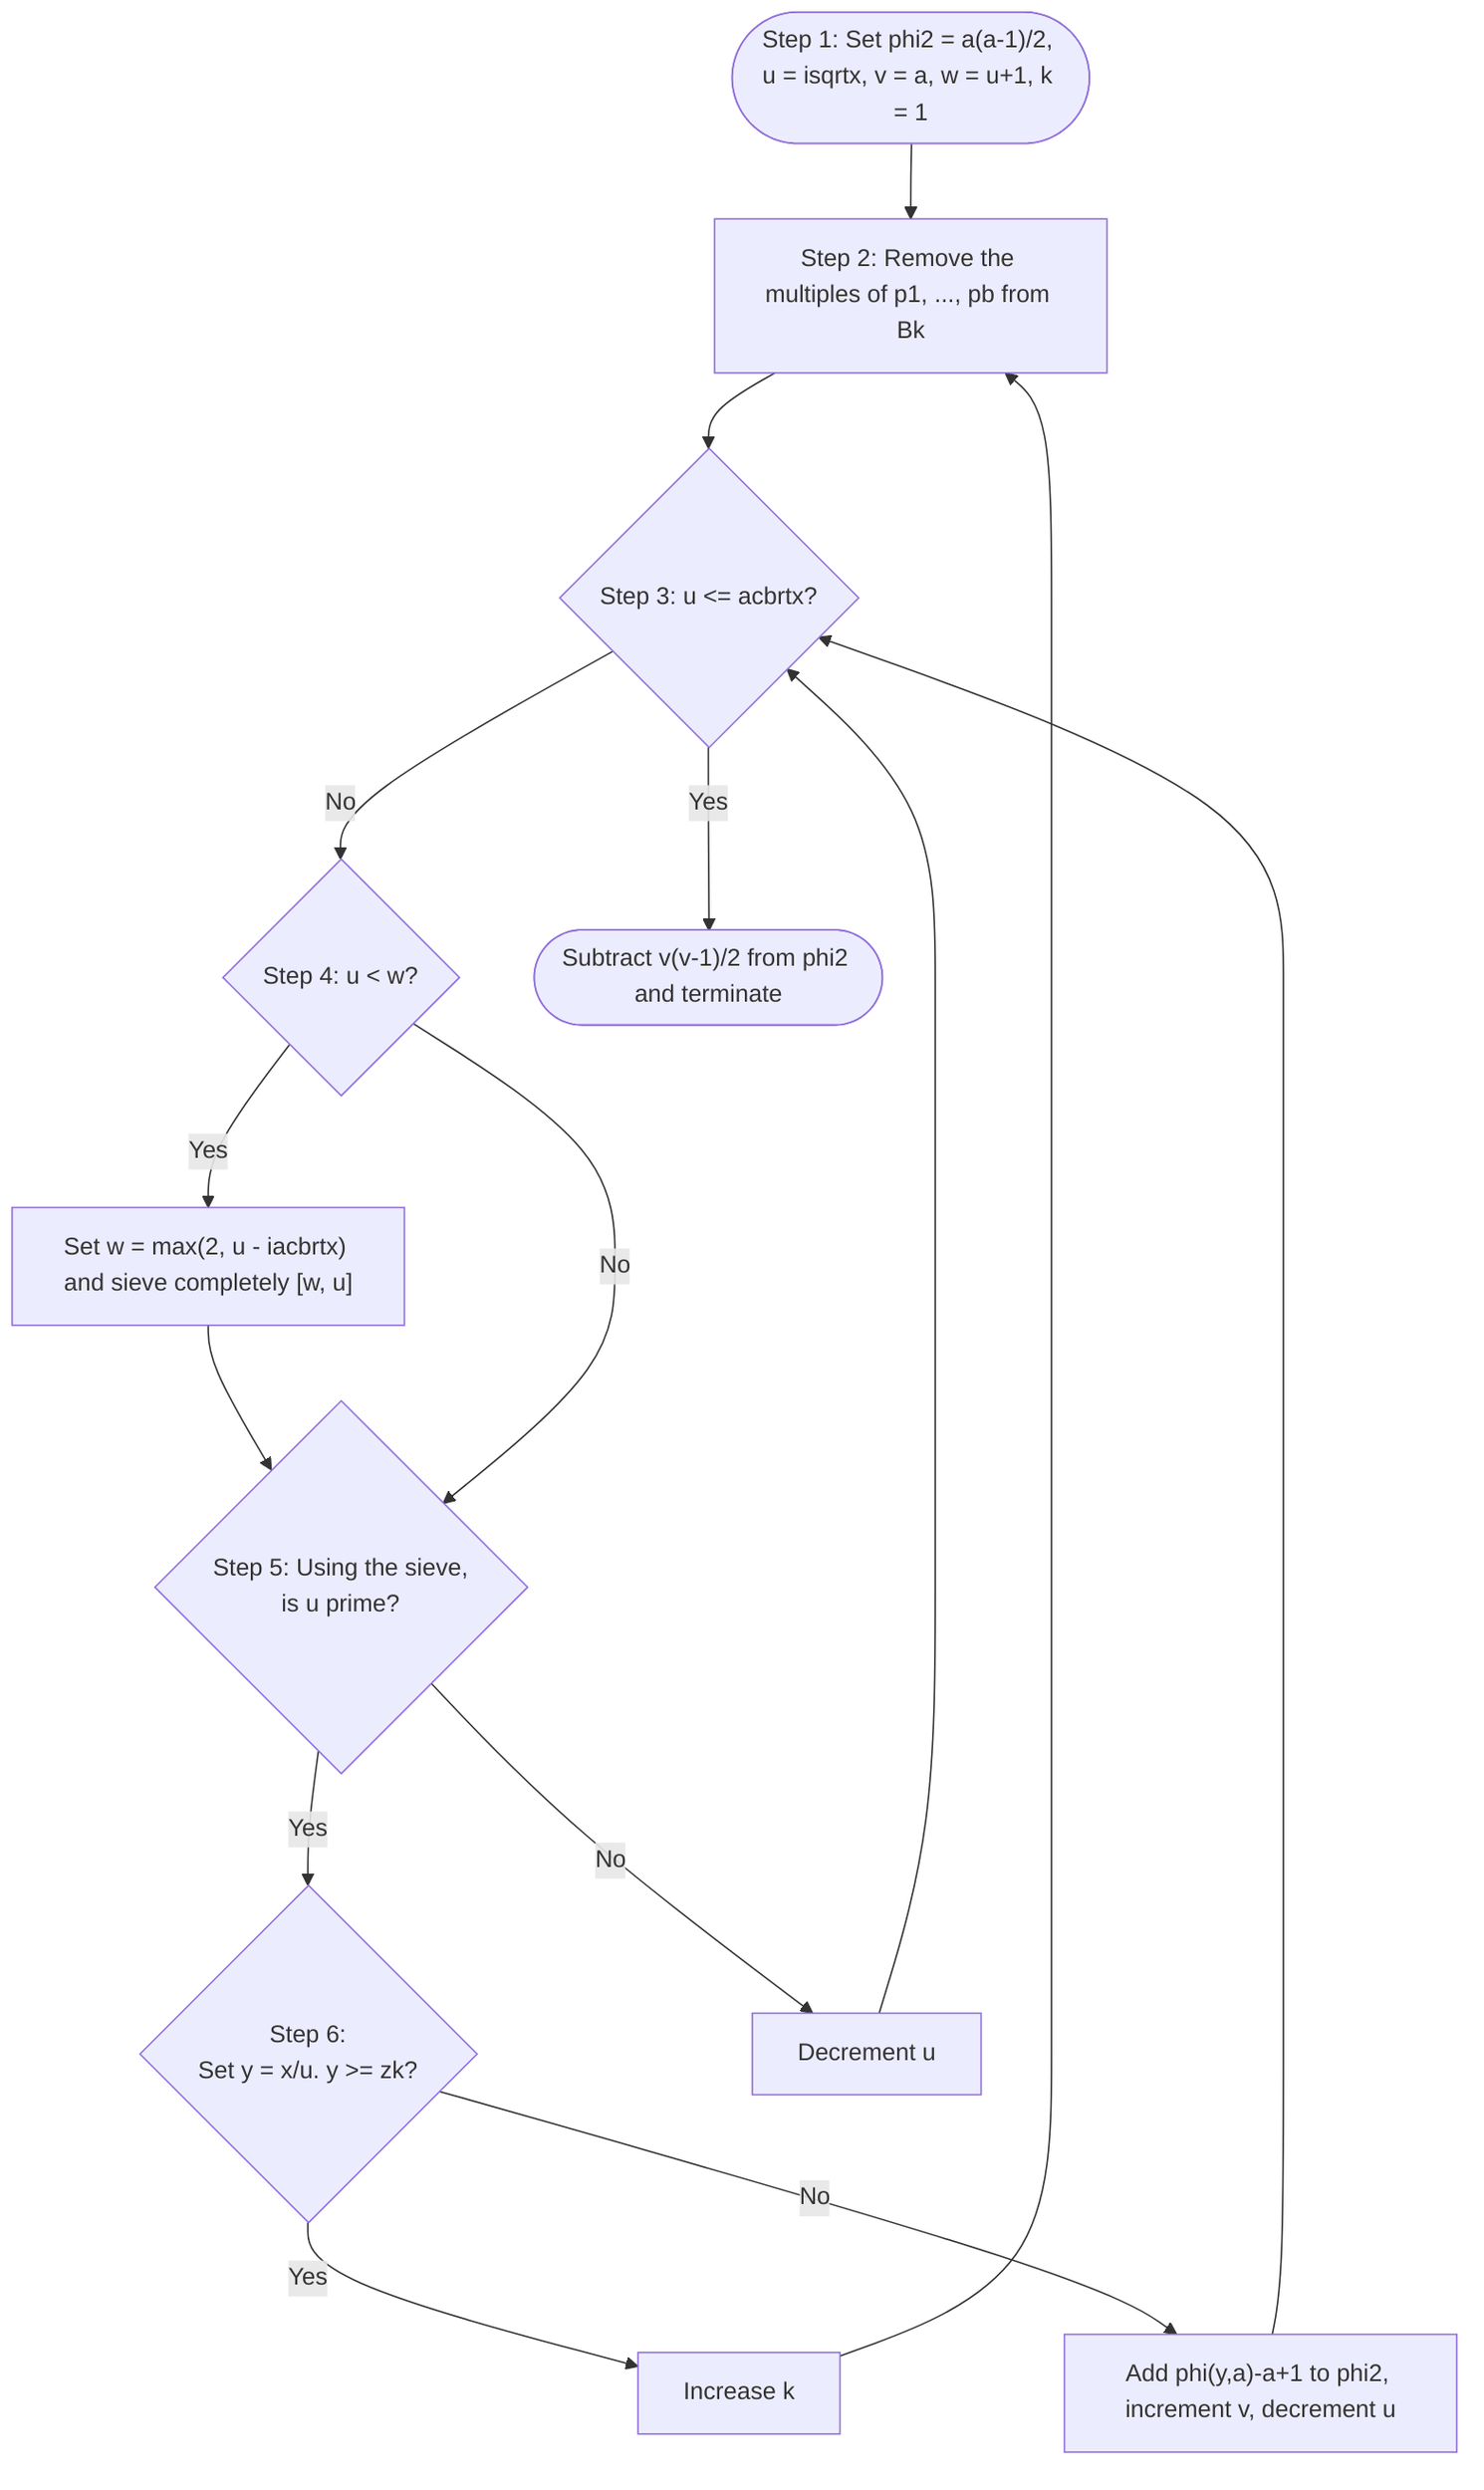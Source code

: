 flowchart TD
1(["Step 1: Set phi2 = a(a-1)/2, u = isqrtx, v = a, w = u+1, k = 1"])--> 2
2[Step 2: Remove the multiples of p1, ..., pb from Bk]-->3
3{Step 3: u <= acbrtx?}-->|Yes|T
T(["Subtract v(v-1)/2 from phi2 and terminate"])
3-->|No|4
4{Step 4: u < w?}-->|Yes|4y
4y["Set w = max(2, u - iacbrtx) and sieve completely [w, u]"]-->5
4-->|No|5
5{Step 5: Using the sieve,<br>is u prime?}-->|No|5n
5n[Decrement u]-->3
5-->|Yes|6
6{Step 6:<br>Set y = x/u. y >= zk?}-->|Yes|6y
6y[Increase k]-->2
6-->|No|7
7["Add phi(y,a)-a+1 to phi2, increment v, decrement u"]-->3
